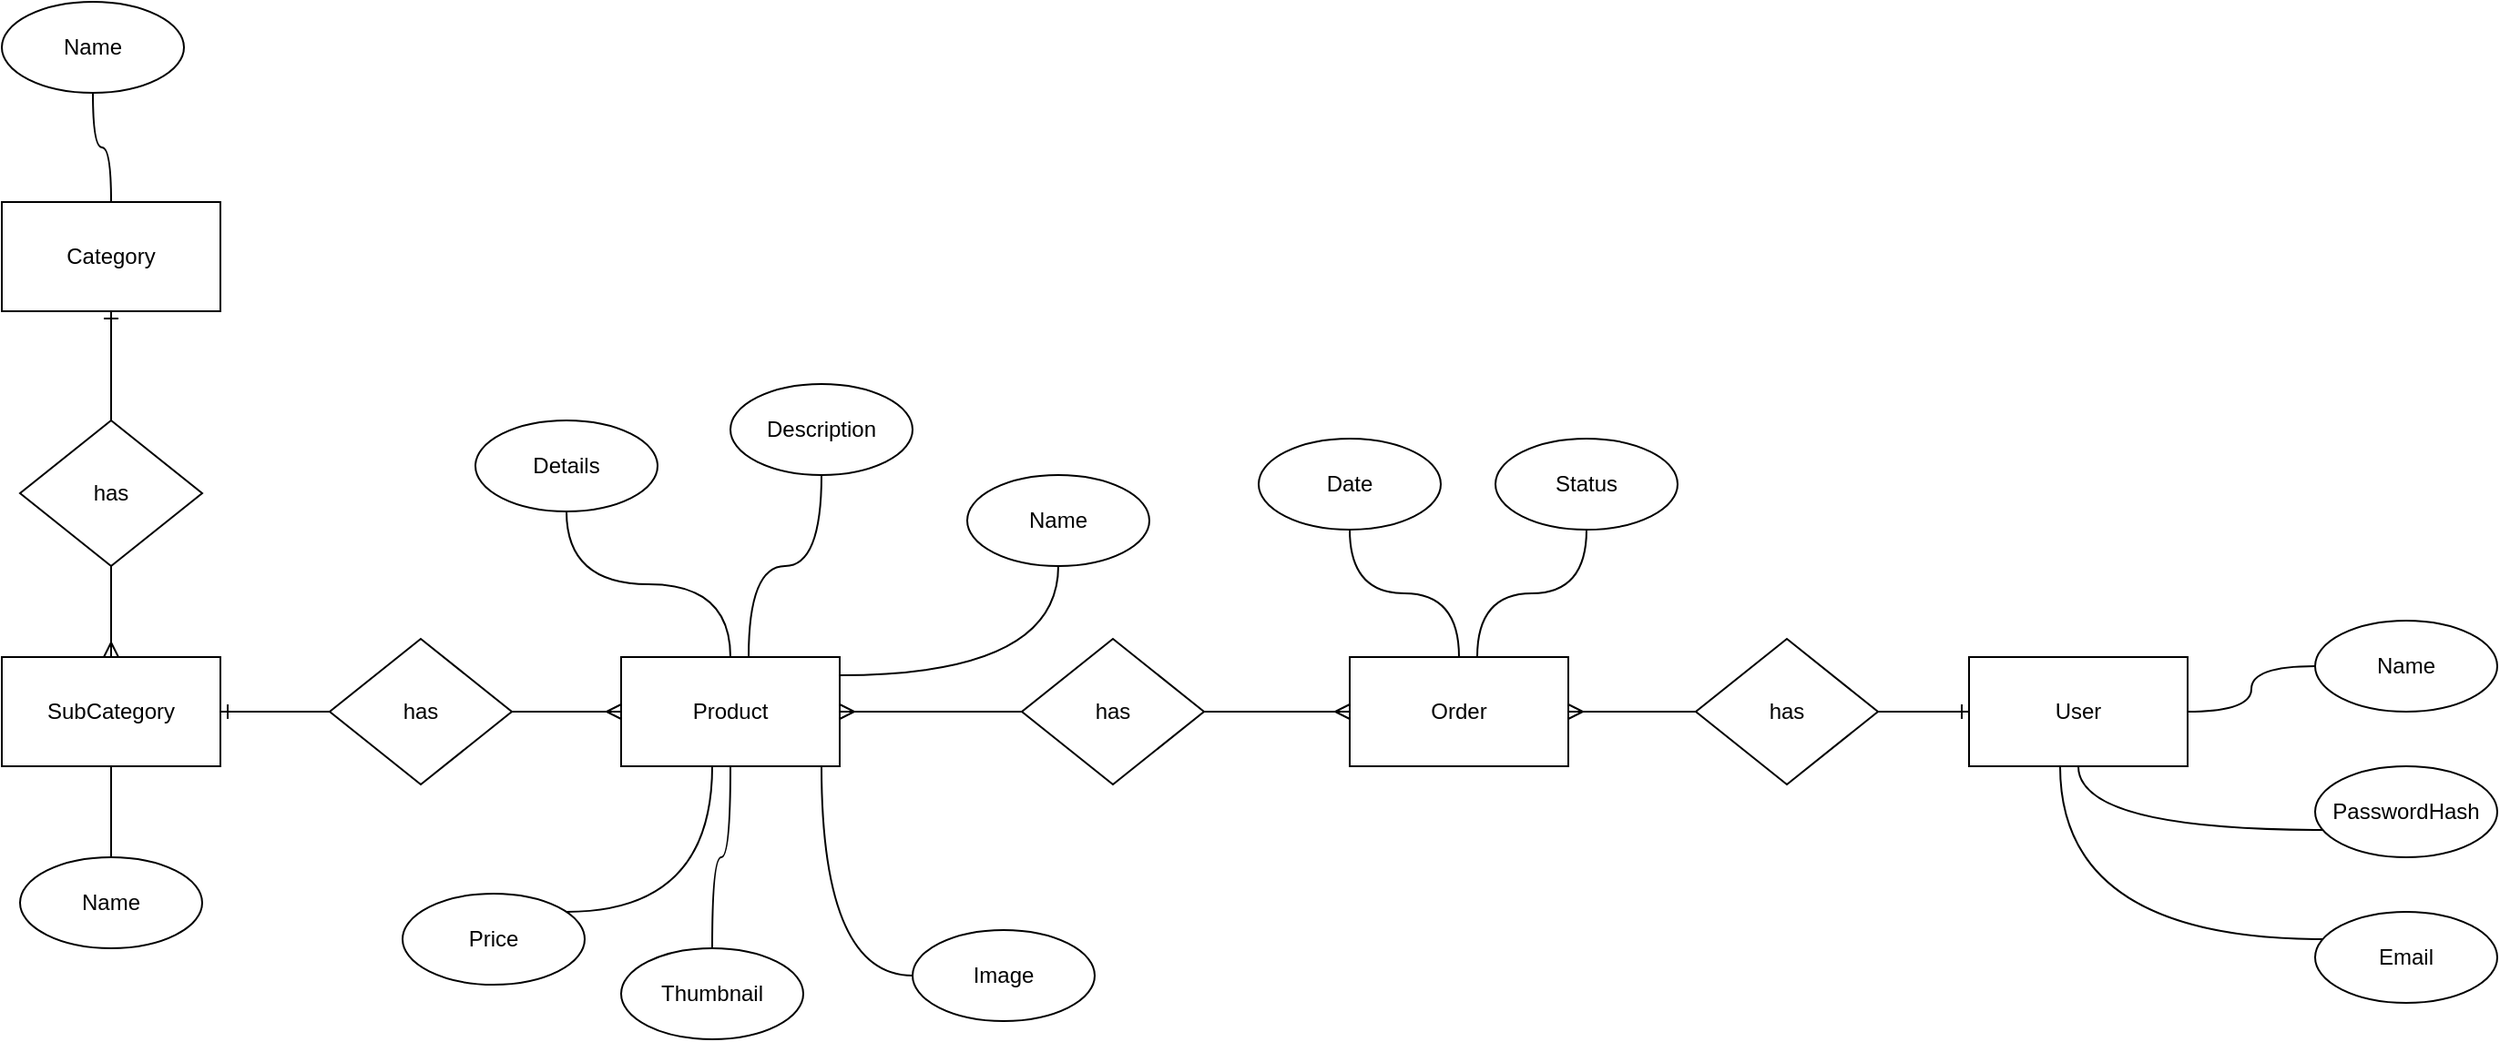 <mxfile version="18.0.2" type="github">
  <diagram id="DMv-peX_2h2KTgi_iEWE" name="ERD">
    <mxGraphModel dx="803" dy="624" grid="1" gridSize="10" guides="1" tooltips="1" connect="1" arrows="1" fold="1" page="1" pageScale="1" pageWidth="850" pageHeight="1100" math="0" shadow="0">
      <root>
        <mxCell id="0" />
        <mxCell id="1" parent="0" />
        <mxCell id="4dXV5xnPfoCECKx_yGO7-26" style="edgeStyle=orthogonalEdgeStyle;curved=1;rounded=0;orthogonalLoop=1;jettySize=auto;html=1;endArrow=none;endFill=0;" edge="1" parent="1" source="4dXV5xnPfoCECKx_yGO7-1" target="4dXV5xnPfoCECKx_yGO7-3">
          <mxGeometry relative="1" as="geometry" />
        </mxCell>
        <mxCell id="4dXV5xnPfoCECKx_yGO7-27" style="edgeStyle=orthogonalEdgeStyle;curved=1;rounded=0;orthogonalLoop=1;jettySize=auto;html=1;endArrow=none;endFill=0;" edge="1" parent="1" source="4dXV5xnPfoCECKx_yGO7-1" target="4dXV5xnPfoCECKx_yGO7-2">
          <mxGeometry relative="1" as="geometry">
            <Array as="points">
              <mxPoint x="490" y="430" />
              <mxPoint x="530" y="430" />
            </Array>
          </mxGeometry>
        </mxCell>
        <mxCell id="4dXV5xnPfoCECKx_yGO7-28" style="edgeStyle=orthogonalEdgeStyle;curved=1;rounded=0;orthogonalLoop=1;jettySize=auto;html=1;endArrow=none;endFill=0;" edge="1" parent="1" source="4dXV5xnPfoCECKx_yGO7-1" target="4dXV5xnPfoCECKx_yGO7-10">
          <mxGeometry relative="1" as="geometry">
            <Array as="points">
              <mxPoint x="660" y="490" />
            </Array>
          </mxGeometry>
        </mxCell>
        <mxCell id="4dXV5xnPfoCECKx_yGO7-33" style="edgeStyle=orthogonalEdgeStyle;curved=1;rounded=0;orthogonalLoop=1;jettySize=auto;html=1;endArrow=none;endFill=0;" edge="1" parent="1" source="4dXV5xnPfoCECKx_yGO7-1" target="4dXV5xnPfoCECKx_yGO7-32">
          <mxGeometry relative="1" as="geometry">
            <Array as="points">
              <mxPoint x="470" y="620" />
              <mxPoint x="360" y="620" />
            </Array>
          </mxGeometry>
        </mxCell>
        <mxCell id="4dXV5xnPfoCECKx_yGO7-42" style="edgeStyle=orthogonalEdgeStyle;curved=1;rounded=0;orthogonalLoop=1;jettySize=auto;html=1;endArrow=none;endFill=0;" edge="1" parent="1" source="4dXV5xnPfoCECKx_yGO7-1" target="4dXV5xnPfoCECKx_yGO7-4">
          <mxGeometry relative="1" as="geometry">
            <Array as="points">
              <mxPoint x="530" y="655" />
            </Array>
          </mxGeometry>
        </mxCell>
        <mxCell id="4dXV5xnPfoCECKx_yGO7-1" value="Product" style="rounded=0;whiteSpace=wrap;html=1;" vertex="1" parent="1">
          <mxGeometry x="420" y="480" width="120" height="60" as="geometry" />
        </mxCell>
        <mxCell id="4dXV5xnPfoCECKx_yGO7-2" value="Description" style="ellipse;whiteSpace=wrap;html=1;rounded=0;" vertex="1" parent="1">
          <mxGeometry x="480" y="330" width="100" height="50" as="geometry" />
        </mxCell>
        <mxCell id="4dXV5xnPfoCECKx_yGO7-3" value="Details" style="ellipse;whiteSpace=wrap;html=1;rounded=0;" vertex="1" parent="1">
          <mxGeometry x="340" y="350" width="100" height="50" as="geometry" />
        </mxCell>
        <mxCell id="4dXV5xnPfoCECKx_yGO7-4" value="Image" style="ellipse;whiteSpace=wrap;html=1;rounded=0;" vertex="1" parent="1">
          <mxGeometry x="580" y="630" width="100" height="50" as="geometry" />
        </mxCell>
        <mxCell id="4dXV5xnPfoCECKx_yGO7-30" style="edgeStyle=orthogonalEdgeStyle;curved=1;rounded=0;orthogonalLoop=1;jettySize=auto;html=1;endArrow=none;endFill=0;" edge="1" parent="1" source="4dXV5xnPfoCECKx_yGO7-5" target="4dXV5xnPfoCECKx_yGO7-1">
          <mxGeometry relative="1" as="geometry" />
        </mxCell>
        <mxCell id="4dXV5xnPfoCECKx_yGO7-5" value="Thumbnail" style="ellipse;whiteSpace=wrap;html=1;rounded=0;" vertex="1" parent="1">
          <mxGeometry x="420" y="640" width="100" height="50" as="geometry" />
        </mxCell>
        <mxCell id="4dXV5xnPfoCECKx_yGO7-25" style="edgeStyle=orthogonalEdgeStyle;rounded=0;orthogonalLoop=1;jettySize=auto;html=1;endArrow=none;endFill=0;curved=1;" edge="1" parent="1" source="4dXV5xnPfoCECKx_yGO7-6" target="4dXV5xnPfoCECKx_yGO7-7">
          <mxGeometry relative="1" as="geometry" />
        </mxCell>
        <mxCell id="4dXV5xnPfoCECKx_yGO7-6" value="Category" style="rounded=0;whiteSpace=wrap;html=1;" vertex="1" parent="1">
          <mxGeometry x="80" y="230" width="120" height="60" as="geometry" />
        </mxCell>
        <mxCell id="4dXV5xnPfoCECKx_yGO7-7" value="Name" style="ellipse;whiteSpace=wrap;html=1;rounded=0;" vertex="1" parent="1">
          <mxGeometry x="80" y="120" width="100" height="50" as="geometry" />
        </mxCell>
        <mxCell id="4dXV5xnPfoCECKx_yGO7-10" value="Name" style="ellipse;whiteSpace=wrap;html=1;rounded=0;" vertex="1" parent="1">
          <mxGeometry x="610" y="380" width="100" height="50" as="geometry" />
        </mxCell>
        <mxCell id="4dXV5xnPfoCECKx_yGO7-31" style="edgeStyle=orthogonalEdgeStyle;curved=1;rounded=0;orthogonalLoop=1;jettySize=auto;html=1;endArrow=none;endFill=0;" edge="1" parent="1" source="4dXV5xnPfoCECKx_yGO7-14" target="4dXV5xnPfoCECKx_yGO7-24">
          <mxGeometry relative="1" as="geometry" />
        </mxCell>
        <mxCell id="4dXV5xnPfoCECKx_yGO7-14" value="SubCategory" style="rounded=0;whiteSpace=wrap;html=1;" vertex="1" parent="1">
          <mxGeometry x="80" y="480" width="120" height="60" as="geometry" />
        </mxCell>
        <mxCell id="4dXV5xnPfoCECKx_yGO7-17" style="edgeStyle=orthogonalEdgeStyle;rounded=0;orthogonalLoop=1;jettySize=auto;html=1;endArrow=ERmany;endFill=0;" edge="1" parent="1" source="4dXV5xnPfoCECKx_yGO7-16" target="4dXV5xnPfoCECKx_yGO7-14">
          <mxGeometry relative="1" as="geometry" />
        </mxCell>
        <mxCell id="4dXV5xnPfoCECKx_yGO7-18" style="edgeStyle=orthogonalEdgeStyle;rounded=0;orthogonalLoop=1;jettySize=auto;html=1;endArrow=ERone;endFill=0;" edge="1" parent="1" source="4dXV5xnPfoCECKx_yGO7-16" target="4dXV5xnPfoCECKx_yGO7-6">
          <mxGeometry relative="1" as="geometry" />
        </mxCell>
        <mxCell id="4dXV5xnPfoCECKx_yGO7-16" value="has" style="rhombus;whiteSpace=wrap;html=1;rounded=0;" vertex="1" parent="1">
          <mxGeometry x="90" y="350" width="100" height="80" as="geometry" />
        </mxCell>
        <mxCell id="4dXV5xnPfoCECKx_yGO7-22" style="edgeStyle=orthogonalEdgeStyle;rounded=0;orthogonalLoop=1;jettySize=auto;html=1;endArrow=ERmany;endFill=0;" edge="1" parent="1" source="4dXV5xnPfoCECKx_yGO7-21" target="4dXV5xnPfoCECKx_yGO7-1">
          <mxGeometry relative="1" as="geometry" />
        </mxCell>
        <mxCell id="4dXV5xnPfoCECKx_yGO7-23" style="edgeStyle=orthogonalEdgeStyle;rounded=0;orthogonalLoop=1;jettySize=auto;html=1;endArrow=ERone;endFill=0;" edge="1" parent="1" source="4dXV5xnPfoCECKx_yGO7-21" target="4dXV5xnPfoCECKx_yGO7-14">
          <mxGeometry relative="1" as="geometry" />
        </mxCell>
        <mxCell id="4dXV5xnPfoCECKx_yGO7-21" value="has" style="rhombus;whiteSpace=wrap;html=1;rounded=0;" vertex="1" parent="1">
          <mxGeometry x="260" y="470" width="100" height="80" as="geometry" />
        </mxCell>
        <mxCell id="4dXV5xnPfoCECKx_yGO7-24" value="Name" style="ellipse;whiteSpace=wrap;html=1;rounded=0;" vertex="1" parent="1">
          <mxGeometry x="90" y="590" width="100" height="50" as="geometry" />
        </mxCell>
        <mxCell id="4dXV5xnPfoCECKx_yGO7-32" value="Price" style="ellipse;whiteSpace=wrap;html=1;rounded=0;" vertex="1" parent="1">
          <mxGeometry x="300" y="610" width="100" height="50" as="geometry" />
        </mxCell>
        <mxCell id="4dXV5xnPfoCECKx_yGO7-36" style="edgeStyle=orthogonalEdgeStyle;curved=1;rounded=0;orthogonalLoop=1;jettySize=auto;html=1;endArrow=none;endFill=0;" edge="1" parent="1" source="4dXV5xnPfoCECKx_yGO7-34" target="4dXV5xnPfoCECKx_yGO7-35">
          <mxGeometry relative="1" as="geometry" />
        </mxCell>
        <mxCell id="4dXV5xnPfoCECKx_yGO7-38" style="edgeStyle=orthogonalEdgeStyle;curved=1;rounded=0;orthogonalLoop=1;jettySize=auto;html=1;endArrow=none;endFill=0;" edge="1" parent="1" source="4dXV5xnPfoCECKx_yGO7-34" target="4dXV5xnPfoCECKx_yGO7-37">
          <mxGeometry relative="1" as="geometry">
            <Array as="points">
              <mxPoint x="1220" y="575" />
            </Array>
          </mxGeometry>
        </mxCell>
        <mxCell id="4dXV5xnPfoCECKx_yGO7-40" style="edgeStyle=orthogonalEdgeStyle;curved=1;rounded=0;orthogonalLoop=1;jettySize=auto;html=1;endArrow=none;endFill=0;" edge="1" parent="1" source="4dXV5xnPfoCECKx_yGO7-34" target="4dXV5xnPfoCECKx_yGO7-39">
          <mxGeometry relative="1" as="geometry">
            <Array as="points">
              <mxPoint x="1210" y="635" />
            </Array>
          </mxGeometry>
        </mxCell>
        <mxCell id="4dXV5xnPfoCECKx_yGO7-34" value="User" style="rounded=0;whiteSpace=wrap;html=1;" vertex="1" parent="1">
          <mxGeometry x="1160" y="480" width="120" height="60" as="geometry" />
        </mxCell>
        <mxCell id="4dXV5xnPfoCECKx_yGO7-35" value="Name" style="ellipse;whiteSpace=wrap;html=1;rounded=0;" vertex="1" parent="1">
          <mxGeometry x="1350" y="460" width="100" height="50" as="geometry" />
        </mxCell>
        <mxCell id="4dXV5xnPfoCECKx_yGO7-37" value="PasswordHash" style="ellipse;whiteSpace=wrap;html=1;rounded=0;" vertex="1" parent="1">
          <mxGeometry x="1350" y="540" width="100" height="50" as="geometry" />
        </mxCell>
        <mxCell id="4dXV5xnPfoCECKx_yGO7-39" value="Email" style="ellipse;whiteSpace=wrap;html=1;rounded=0;" vertex="1" parent="1">
          <mxGeometry x="1350" y="620" width="100" height="50" as="geometry" />
        </mxCell>
        <mxCell id="4dXV5xnPfoCECKx_yGO7-50" style="edgeStyle=orthogonalEdgeStyle;curved=1;rounded=0;orthogonalLoop=1;jettySize=auto;html=1;endArrow=none;endFill=0;" edge="1" parent="1" source="4dXV5xnPfoCECKx_yGO7-41" target="4dXV5xnPfoCECKx_yGO7-49">
          <mxGeometry relative="1" as="geometry" />
        </mxCell>
        <mxCell id="4dXV5xnPfoCECKx_yGO7-52" style="edgeStyle=orthogonalEdgeStyle;curved=1;rounded=0;orthogonalLoop=1;jettySize=auto;html=1;endArrow=none;endFill=0;" edge="1" parent="1" source="4dXV5xnPfoCECKx_yGO7-41" target="4dXV5xnPfoCECKx_yGO7-51">
          <mxGeometry relative="1" as="geometry">
            <Array as="points">
              <mxPoint x="890" y="445" />
              <mxPoint x="950" y="445" />
            </Array>
          </mxGeometry>
        </mxCell>
        <mxCell id="4dXV5xnPfoCECKx_yGO7-41" value="Order" style="rounded=0;whiteSpace=wrap;html=1;" vertex="1" parent="1">
          <mxGeometry x="820" y="480" width="120" height="60" as="geometry" />
        </mxCell>
        <mxCell id="4dXV5xnPfoCECKx_yGO7-44" style="edgeStyle=orthogonalEdgeStyle;curved=1;rounded=0;orthogonalLoop=1;jettySize=auto;html=1;endArrow=ERone;endFill=0;" edge="1" parent="1" source="4dXV5xnPfoCECKx_yGO7-43" target="4dXV5xnPfoCECKx_yGO7-34">
          <mxGeometry relative="1" as="geometry" />
        </mxCell>
        <mxCell id="4dXV5xnPfoCECKx_yGO7-45" style="edgeStyle=orthogonalEdgeStyle;curved=1;rounded=0;orthogonalLoop=1;jettySize=auto;html=1;endArrow=ERmany;endFill=0;" edge="1" parent="1" source="4dXV5xnPfoCECKx_yGO7-43" target="4dXV5xnPfoCECKx_yGO7-41">
          <mxGeometry relative="1" as="geometry" />
        </mxCell>
        <mxCell id="4dXV5xnPfoCECKx_yGO7-43" value="has" style="rhombus;whiteSpace=wrap;html=1;rounded=0;" vertex="1" parent="1">
          <mxGeometry x="1010" y="470" width="100" height="80" as="geometry" />
        </mxCell>
        <mxCell id="4dXV5xnPfoCECKx_yGO7-47" style="edgeStyle=orthogonalEdgeStyle;curved=1;rounded=0;orthogonalLoop=1;jettySize=auto;html=1;endArrow=ERmany;endFill=0;" edge="1" parent="1" source="4dXV5xnPfoCECKx_yGO7-46" target="4dXV5xnPfoCECKx_yGO7-41">
          <mxGeometry relative="1" as="geometry" />
        </mxCell>
        <mxCell id="4dXV5xnPfoCECKx_yGO7-48" style="edgeStyle=orthogonalEdgeStyle;curved=1;rounded=0;orthogonalLoop=1;jettySize=auto;html=1;endArrow=ERmany;endFill=0;" edge="1" parent="1" source="4dXV5xnPfoCECKx_yGO7-46" target="4dXV5xnPfoCECKx_yGO7-1">
          <mxGeometry relative="1" as="geometry" />
        </mxCell>
        <mxCell id="4dXV5xnPfoCECKx_yGO7-46" value="has" style="rhombus;whiteSpace=wrap;html=1;rounded=0;" vertex="1" parent="1">
          <mxGeometry x="640" y="470" width="100" height="80" as="geometry" />
        </mxCell>
        <mxCell id="4dXV5xnPfoCECKx_yGO7-49" value="Date" style="ellipse;whiteSpace=wrap;html=1;rounded=0;" vertex="1" parent="1">
          <mxGeometry x="770" y="360" width="100" height="50" as="geometry" />
        </mxCell>
        <mxCell id="4dXV5xnPfoCECKx_yGO7-51" value="Status" style="ellipse;whiteSpace=wrap;html=1;rounded=0;" vertex="1" parent="1">
          <mxGeometry x="900" y="360" width="100" height="50" as="geometry" />
        </mxCell>
      </root>
    </mxGraphModel>
  </diagram>
</mxfile>
